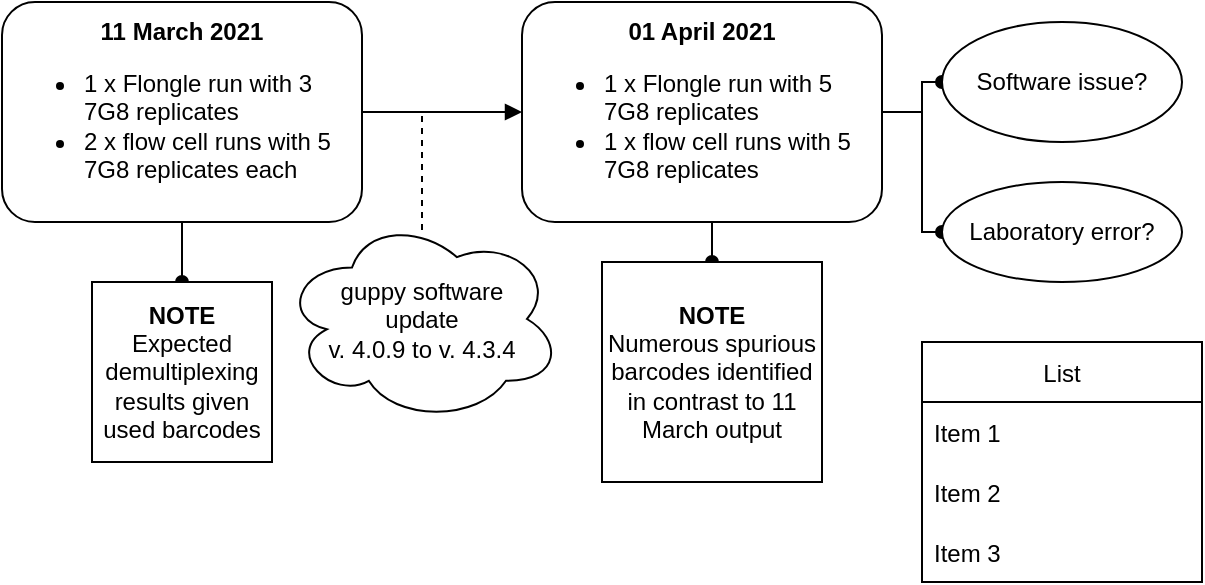 <mxfile version="15.9.4" type="github">
  <diagram id="_FeIpueK-TZa2c9kANLZ" name="Page-1">
    <mxGraphModel dx="675" dy="378" grid="1" gridSize="10" guides="1" tooltips="1" connect="1" arrows="1" fold="1" page="1" pageScale="1" pageWidth="850" pageHeight="1100" math="0" shadow="0">
      <root>
        <mxCell id="0" />
        <mxCell id="1" parent="0" />
        <mxCell id="Xpva0r61hY2SAYBEdhQp-2" style="edgeStyle=orthogonalEdgeStyle;rounded=0;orthogonalLoop=1;jettySize=auto;html=1;exitX=0.5;exitY=1;exitDx=0;exitDy=0;endArrow=oval;endFill=1;" edge="1" parent="1" source="Xpva0r61hY2SAYBEdhQp-1" target="Xpva0r61hY2SAYBEdhQp-5">
          <mxGeometry relative="1" as="geometry">
            <mxPoint x="90" y="140" as="targetPoint" />
          </mxGeometry>
        </mxCell>
        <mxCell id="Xpva0r61hY2SAYBEdhQp-12" value="" style="edgeStyle=orthogonalEdgeStyle;rounded=0;orthogonalLoop=1;jettySize=auto;html=1;endArrow=block;endFill=1;" edge="1" parent="1" source="Xpva0r61hY2SAYBEdhQp-1" target="Xpva0r61hY2SAYBEdhQp-11">
          <mxGeometry relative="1" as="geometry" />
        </mxCell>
        <mxCell id="Xpva0r61hY2SAYBEdhQp-1" value="&lt;div&gt;&lt;b&gt;11 March 2021&lt;/b&gt;&lt;/div&gt;&lt;div align=&quot;left&quot;&gt;&lt;ul&gt;&lt;li&gt;1 x Flongle run with 3 7G8 replicates&lt;/li&gt;&lt;li&gt;2 x flow cell runs with 5 7G8 replicates each&lt;br&gt;&lt;/li&gt;&lt;/ul&gt;&lt;/div&gt;" style="rounded=1;whiteSpace=wrap;html=1;" vertex="1" parent="1">
          <mxGeometry width="180" height="110" as="geometry" />
        </mxCell>
        <mxCell id="Xpva0r61hY2SAYBEdhQp-5" value="&lt;div&gt;&lt;b&gt;NOTE&lt;/b&gt;&lt;/div&gt;&lt;div&gt;Expected demultiplexing results given used barcodes&lt;br&gt;&lt;/div&gt;" style="whiteSpace=wrap;html=1;aspect=fixed;" vertex="1" parent="1">
          <mxGeometry x="45" y="140" width="90" height="90" as="geometry" />
        </mxCell>
        <mxCell id="Xpva0r61hY2SAYBEdhQp-14" style="edgeStyle=orthogonalEdgeStyle;rounded=0;orthogonalLoop=1;jettySize=auto;html=1;exitX=0.5;exitY=1;exitDx=0;exitDy=0;entryX=0.5;entryY=0;entryDx=0;entryDy=0;endArrow=oval;endFill=1;" edge="1" parent="1" source="Xpva0r61hY2SAYBEdhQp-11" target="Xpva0r61hY2SAYBEdhQp-13">
          <mxGeometry relative="1" as="geometry" />
        </mxCell>
        <mxCell id="Xpva0r61hY2SAYBEdhQp-16" value="" style="edgeStyle=orthogonalEdgeStyle;rounded=0;orthogonalLoop=1;jettySize=auto;html=1;endArrow=oval;endFill=1;" edge="1" parent="1" source="Xpva0r61hY2SAYBEdhQp-11" target="Xpva0r61hY2SAYBEdhQp-15">
          <mxGeometry relative="1" as="geometry" />
        </mxCell>
        <mxCell id="Xpva0r61hY2SAYBEdhQp-18" value="" style="edgeStyle=orthogonalEdgeStyle;rounded=0;orthogonalLoop=1;jettySize=auto;html=1;endArrow=oval;endFill=1;" edge="1" parent="1" source="Xpva0r61hY2SAYBEdhQp-11" target="Xpva0r61hY2SAYBEdhQp-17">
          <mxGeometry relative="1" as="geometry" />
        </mxCell>
        <mxCell id="Xpva0r61hY2SAYBEdhQp-11" value="&lt;div&gt;&lt;b&gt;01 April 2021&lt;/b&gt;&lt;/div&gt;&lt;div align=&quot;left&quot;&gt;&lt;ul&gt;&lt;li&gt;1 x Flongle run with 5 7G8 replicates&lt;/li&gt;&lt;li&gt;1 x flow cell runs with 5 7G8 replicates&lt;br&gt;&lt;/li&gt;&lt;/ul&gt;&lt;/div&gt;" style="rounded=1;whiteSpace=wrap;html=1;" vertex="1" parent="1">
          <mxGeometry x="260" width="180" height="110" as="geometry" />
        </mxCell>
        <mxCell id="Xpva0r61hY2SAYBEdhQp-13" value="&lt;div&gt;&lt;b&gt;NOTE&lt;/b&gt;&lt;/div&gt;&lt;div&gt;Numerous spurious barcodes identified in contrast to 11 March output&lt;br&gt;&lt;/div&gt;" style="whiteSpace=wrap;html=1;aspect=fixed;" vertex="1" parent="1">
          <mxGeometry x="300" y="130" width="110" height="110" as="geometry" />
        </mxCell>
        <mxCell id="Xpva0r61hY2SAYBEdhQp-15" value="Laboratory error?" style="ellipse;whiteSpace=wrap;html=1;rounded=1;" vertex="1" parent="1">
          <mxGeometry x="470" y="90" width="120" height="50" as="geometry" />
        </mxCell>
        <mxCell id="Xpva0r61hY2SAYBEdhQp-17" value="Software issue?" style="ellipse;whiteSpace=wrap;html=1;rounded=1;" vertex="1" parent="1">
          <mxGeometry x="470" y="10" width="120" height="60" as="geometry" />
        </mxCell>
        <mxCell id="Xpva0r61hY2SAYBEdhQp-19" value="" style="endArrow=none;dashed=1;html=1;rounded=0;" edge="1" parent="1">
          <mxGeometry width="50" height="50" relative="1" as="geometry">
            <mxPoint x="210" y="114" as="sourcePoint" />
            <mxPoint x="210" y="54" as="targetPoint" />
          </mxGeometry>
        </mxCell>
        <mxCell id="Xpva0r61hY2SAYBEdhQp-20" value="&lt;div&gt;guppy software &lt;br&gt;&lt;/div&gt;&lt;div&gt;update&lt;/div&gt;&lt;div&gt;v. 4.0.9 to v. 4.3.4&lt;br&gt;&lt;/div&gt;" style="ellipse;shape=cloud;whiteSpace=wrap;html=1;" vertex="1" parent="1">
          <mxGeometry x="140" y="107" width="140" height="103" as="geometry" />
        </mxCell>
        <mxCell id="Xpva0r61hY2SAYBEdhQp-21" value="List" style="swimlane;fontStyle=0;childLayout=stackLayout;horizontal=1;startSize=30;horizontalStack=0;resizeParent=1;resizeParentMax=0;resizeLast=0;collapsible=1;marginBottom=0;" vertex="1" parent="1">
          <mxGeometry x="460" y="170" width="140" height="120" as="geometry">
            <mxRectangle x="470" y="170" width="50" height="30" as="alternateBounds" />
          </mxGeometry>
        </mxCell>
        <mxCell id="Xpva0r61hY2SAYBEdhQp-22" value="Item 1" style="text;strokeColor=none;fillColor=none;align=left;verticalAlign=middle;spacingLeft=4;spacingRight=4;overflow=hidden;points=[[0,0.5],[1,0.5]];portConstraint=eastwest;rotatable=0;" vertex="1" parent="Xpva0r61hY2SAYBEdhQp-21">
          <mxGeometry y="30" width="140" height="30" as="geometry" />
        </mxCell>
        <mxCell id="Xpva0r61hY2SAYBEdhQp-23" value="Item 2" style="text;strokeColor=none;fillColor=none;align=left;verticalAlign=middle;spacingLeft=4;spacingRight=4;overflow=hidden;points=[[0,0.5],[1,0.5]];portConstraint=eastwest;rotatable=0;" vertex="1" parent="Xpva0r61hY2SAYBEdhQp-21">
          <mxGeometry y="60" width="140" height="30" as="geometry" />
        </mxCell>
        <mxCell id="Xpva0r61hY2SAYBEdhQp-24" value="Item 3" style="text;strokeColor=none;fillColor=none;align=left;verticalAlign=middle;spacingLeft=4;spacingRight=4;overflow=hidden;points=[[0,0.5],[1,0.5]];portConstraint=eastwest;rotatable=0;" vertex="1" parent="Xpva0r61hY2SAYBEdhQp-21">
          <mxGeometry y="90" width="140" height="30" as="geometry" />
        </mxCell>
      </root>
    </mxGraphModel>
  </diagram>
</mxfile>
